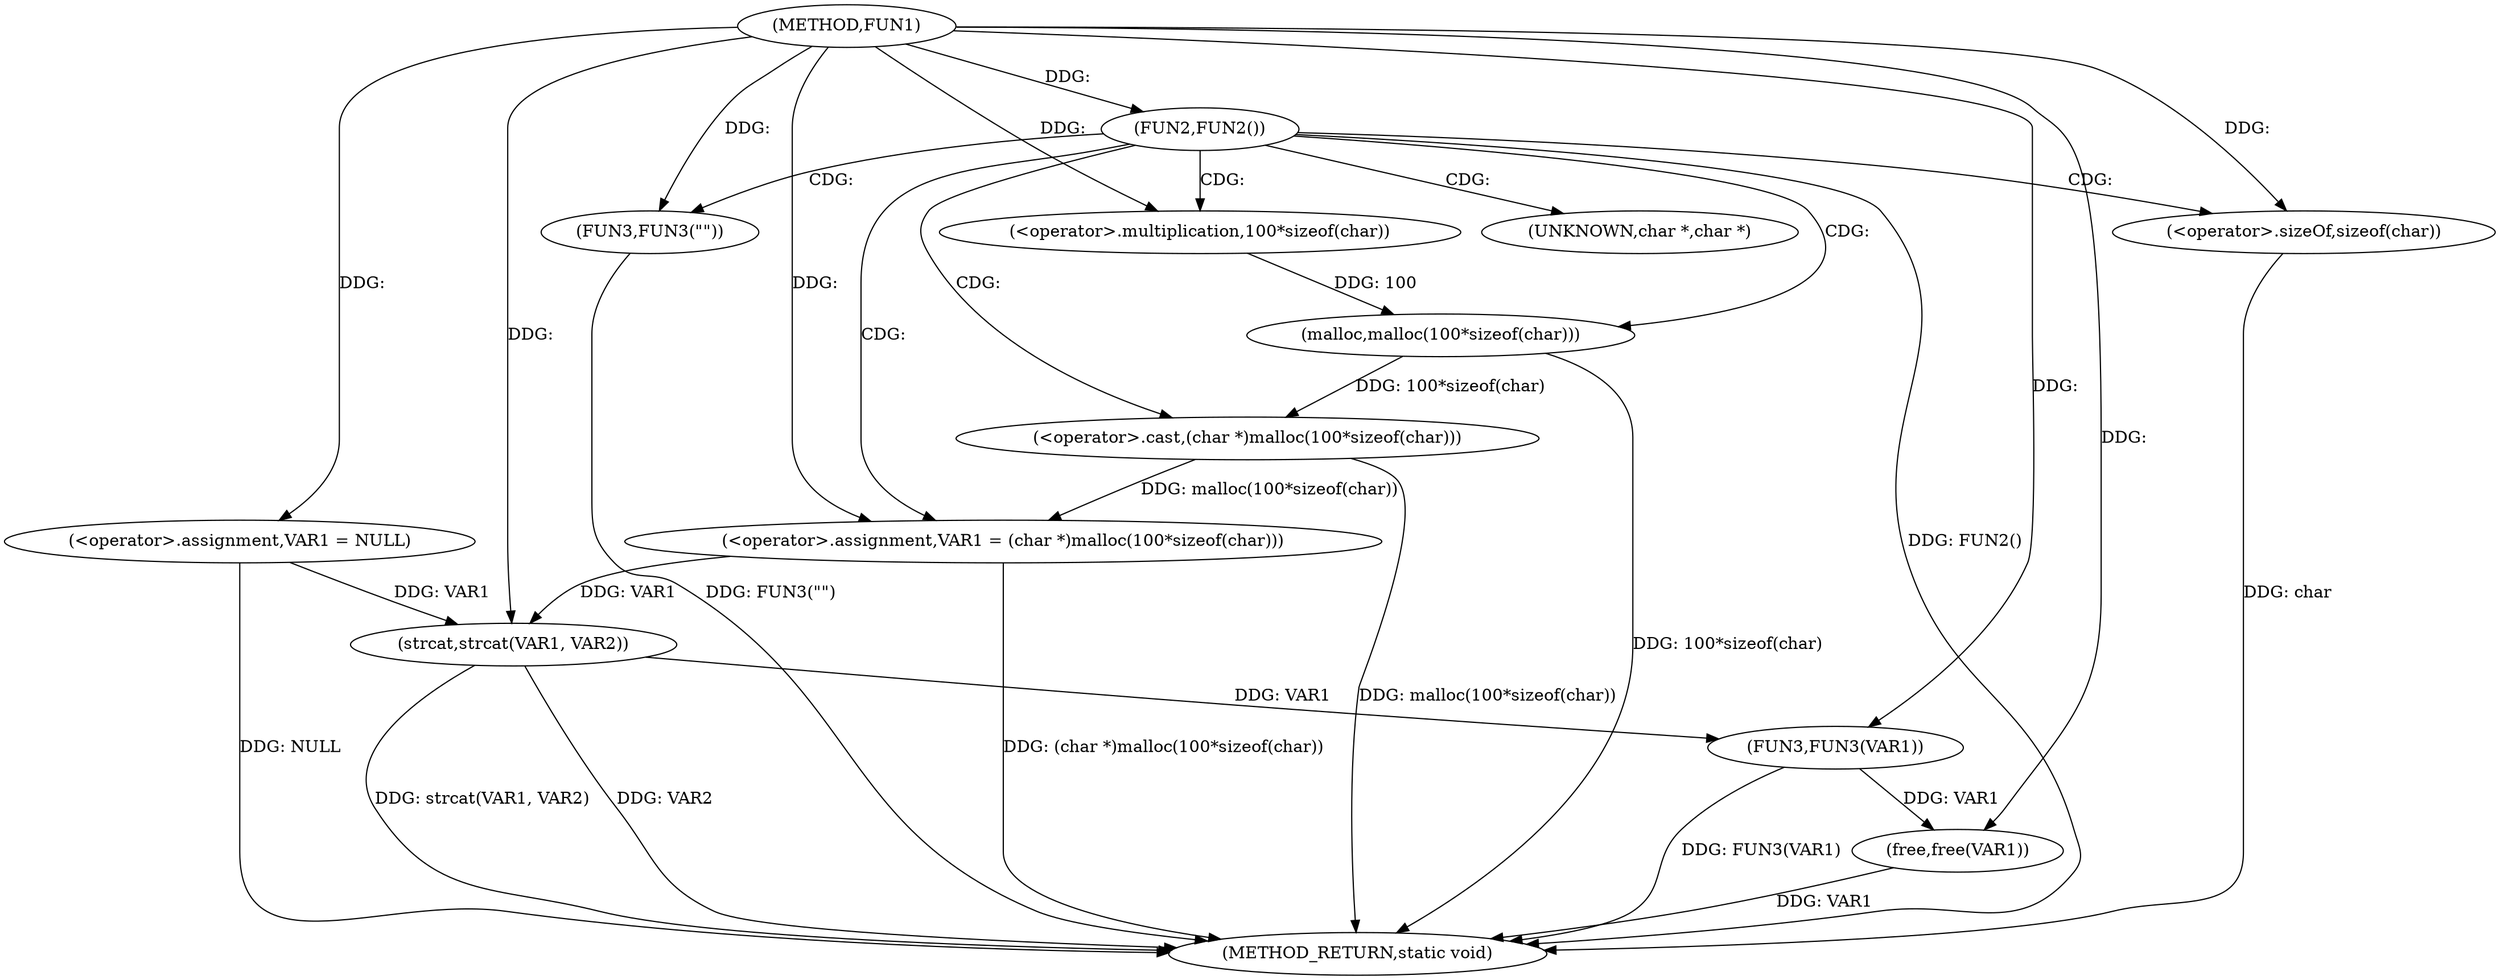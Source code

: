 digraph FUN1 {  
"1000100" [label = "(METHOD,FUN1)" ]
"1000131" [label = "(METHOD_RETURN,static void)" ]
"1000103" [label = "(<operator>.assignment,VAR1 = NULL)" ]
"1000107" [label = "(FUN2,FUN2())" ]
"1000109" [label = "(FUN3,FUN3(\"\"))" ]
"1000113" [label = "(<operator>.assignment,VAR1 = (char *)malloc(100*sizeof(char)))" ]
"1000115" [label = "(<operator>.cast,(char *)malloc(100*sizeof(char)))" ]
"1000117" [label = "(malloc,malloc(100*sizeof(char)))" ]
"1000118" [label = "(<operator>.multiplication,100*sizeof(char))" ]
"1000120" [label = "(<operator>.sizeOf,sizeof(char))" ]
"1000124" [label = "(strcat,strcat(VAR1, VAR2))" ]
"1000127" [label = "(FUN3,FUN3(VAR1))" ]
"1000129" [label = "(free,free(VAR1))" ]
"1000116" [label = "(UNKNOWN,char *,char *)" ]
  "1000115" -> "1000131"  [ label = "DDG: malloc(100*sizeof(char))"] 
  "1000107" -> "1000131"  [ label = "DDG: FUN2()"] 
  "1000103" -> "1000131"  [ label = "DDG: NULL"] 
  "1000127" -> "1000131"  [ label = "DDG: FUN3(VAR1)"] 
  "1000117" -> "1000131"  [ label = "DDG: 100*sizeof(char)"] 
  "1000109" -> "1000131"  [ label = "DDG: FUN3(\"\")"] 
  "1000124" -> "1000131"  [ label = "DDG: strcat(VAR1, VAR2)"] 
  "1000129" -> "1000131"  [ label = "DDG: VAR1"] 
  "1000124" -> "1000131"  [ label = "DDG: VAR2"] 
  "1000113" -> "1000131"  [ label = "DDG: (char *)malloc(100*sizeof(char))"] 
  "1000120" -> "1000131"  [ label = "DDG: char"] 
  "1000100" -> "1000103"  [ label = "DDG: "] 
  "1000100" -> "1000107"  [ label = "DDG: "] 
  "1000100" -> "1000109"  [ label = "DDG: "] 
  "1000115" -> "1000113"  [ label = "DDG: malloc(100*sizeof(char))"] 
  "1000100" -> "1000113"  [ label = "DDG: "] 
  "1000117" -> "1000115"  [ label = "DDG: 100*sizeof(char)"] 
  "1000118" -> "1000117"  [ label = "DDG: 100"] 
  "1000100" -> "1000118"  [ label = "DDG: "] 
  "1000100" -> "1000120"  [ label = "DDG: "] 
  "1000103" -> "1000124"  [ label = "DDG: VAR1"] 
  "1000113" -> "1000124"  [ label = "DDG: VAR1"] 
  "1000100" -> "1000124"  [ label = "DDG: "] 
  "1000124" -> "1000127"  [ label = "DDG: VAR1"] 
  "1000100" -> "1000127"  [ label = "DDG: "] 
  "1000127" -> "1000129"  [ label = "DDG: VAR1"] 
  "1000100" -> "1000129"  [ label = "DDG: "] 
  "1000107" -> "1000109"  [ label = "CDG: "] 
  "1000107" -> "1000115"  [ label = "CDG: "] 
  "1000107" -> "1000120"  [ label = "CDG: "] 
  "1000107" -> "1000117"  [ label = "CDG: "] 
  "1000107" -> "1000116"  [ label = "CDG: "] 
  "1000107" -> "1000113"  [ label = "CDG: "] 
  "1000107" -> "1000118"  [ label = "CDG: "] 
}
